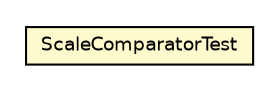 #!/usr/local/bin/dot
#
# Class diagram 
# Generated by UMLGraph version R5_6-24-gf6e263 (http://www.umlgraph.org/)
#

digraph G {
	edge [fontname="Helvetica",fontsize=10,labelfontname="Helvetica",labelfontsize=10];
	node [fontname="Helvetica",fontsize=10,shape=plaintext];
	nodesep=0.25;
	ranksep=0.5;
	// com.rockhoppertech.music.scale.ScaleComparatorTest
	c1556 [label=<<table title="com.rockhoppertech.music.scale.ScaleComparatorTest" border="0" cellborder="1" cellspacing="0" cellpadding="2" port="p" bgcolor="lemonChiffon" href="./ScaleComparatorTest.html">
		<tr><td><table border="0" cellspacing="0" cellpadding="1">
<tr><td align="center" balign="center"> ScaleComparatorTest </td></tr>
		</table></td></tr>
		</table>>, URL="./ScaleComparatorTest.html", fontname="Helvetica", fontcolor="black", fontsize=9.0];
}

